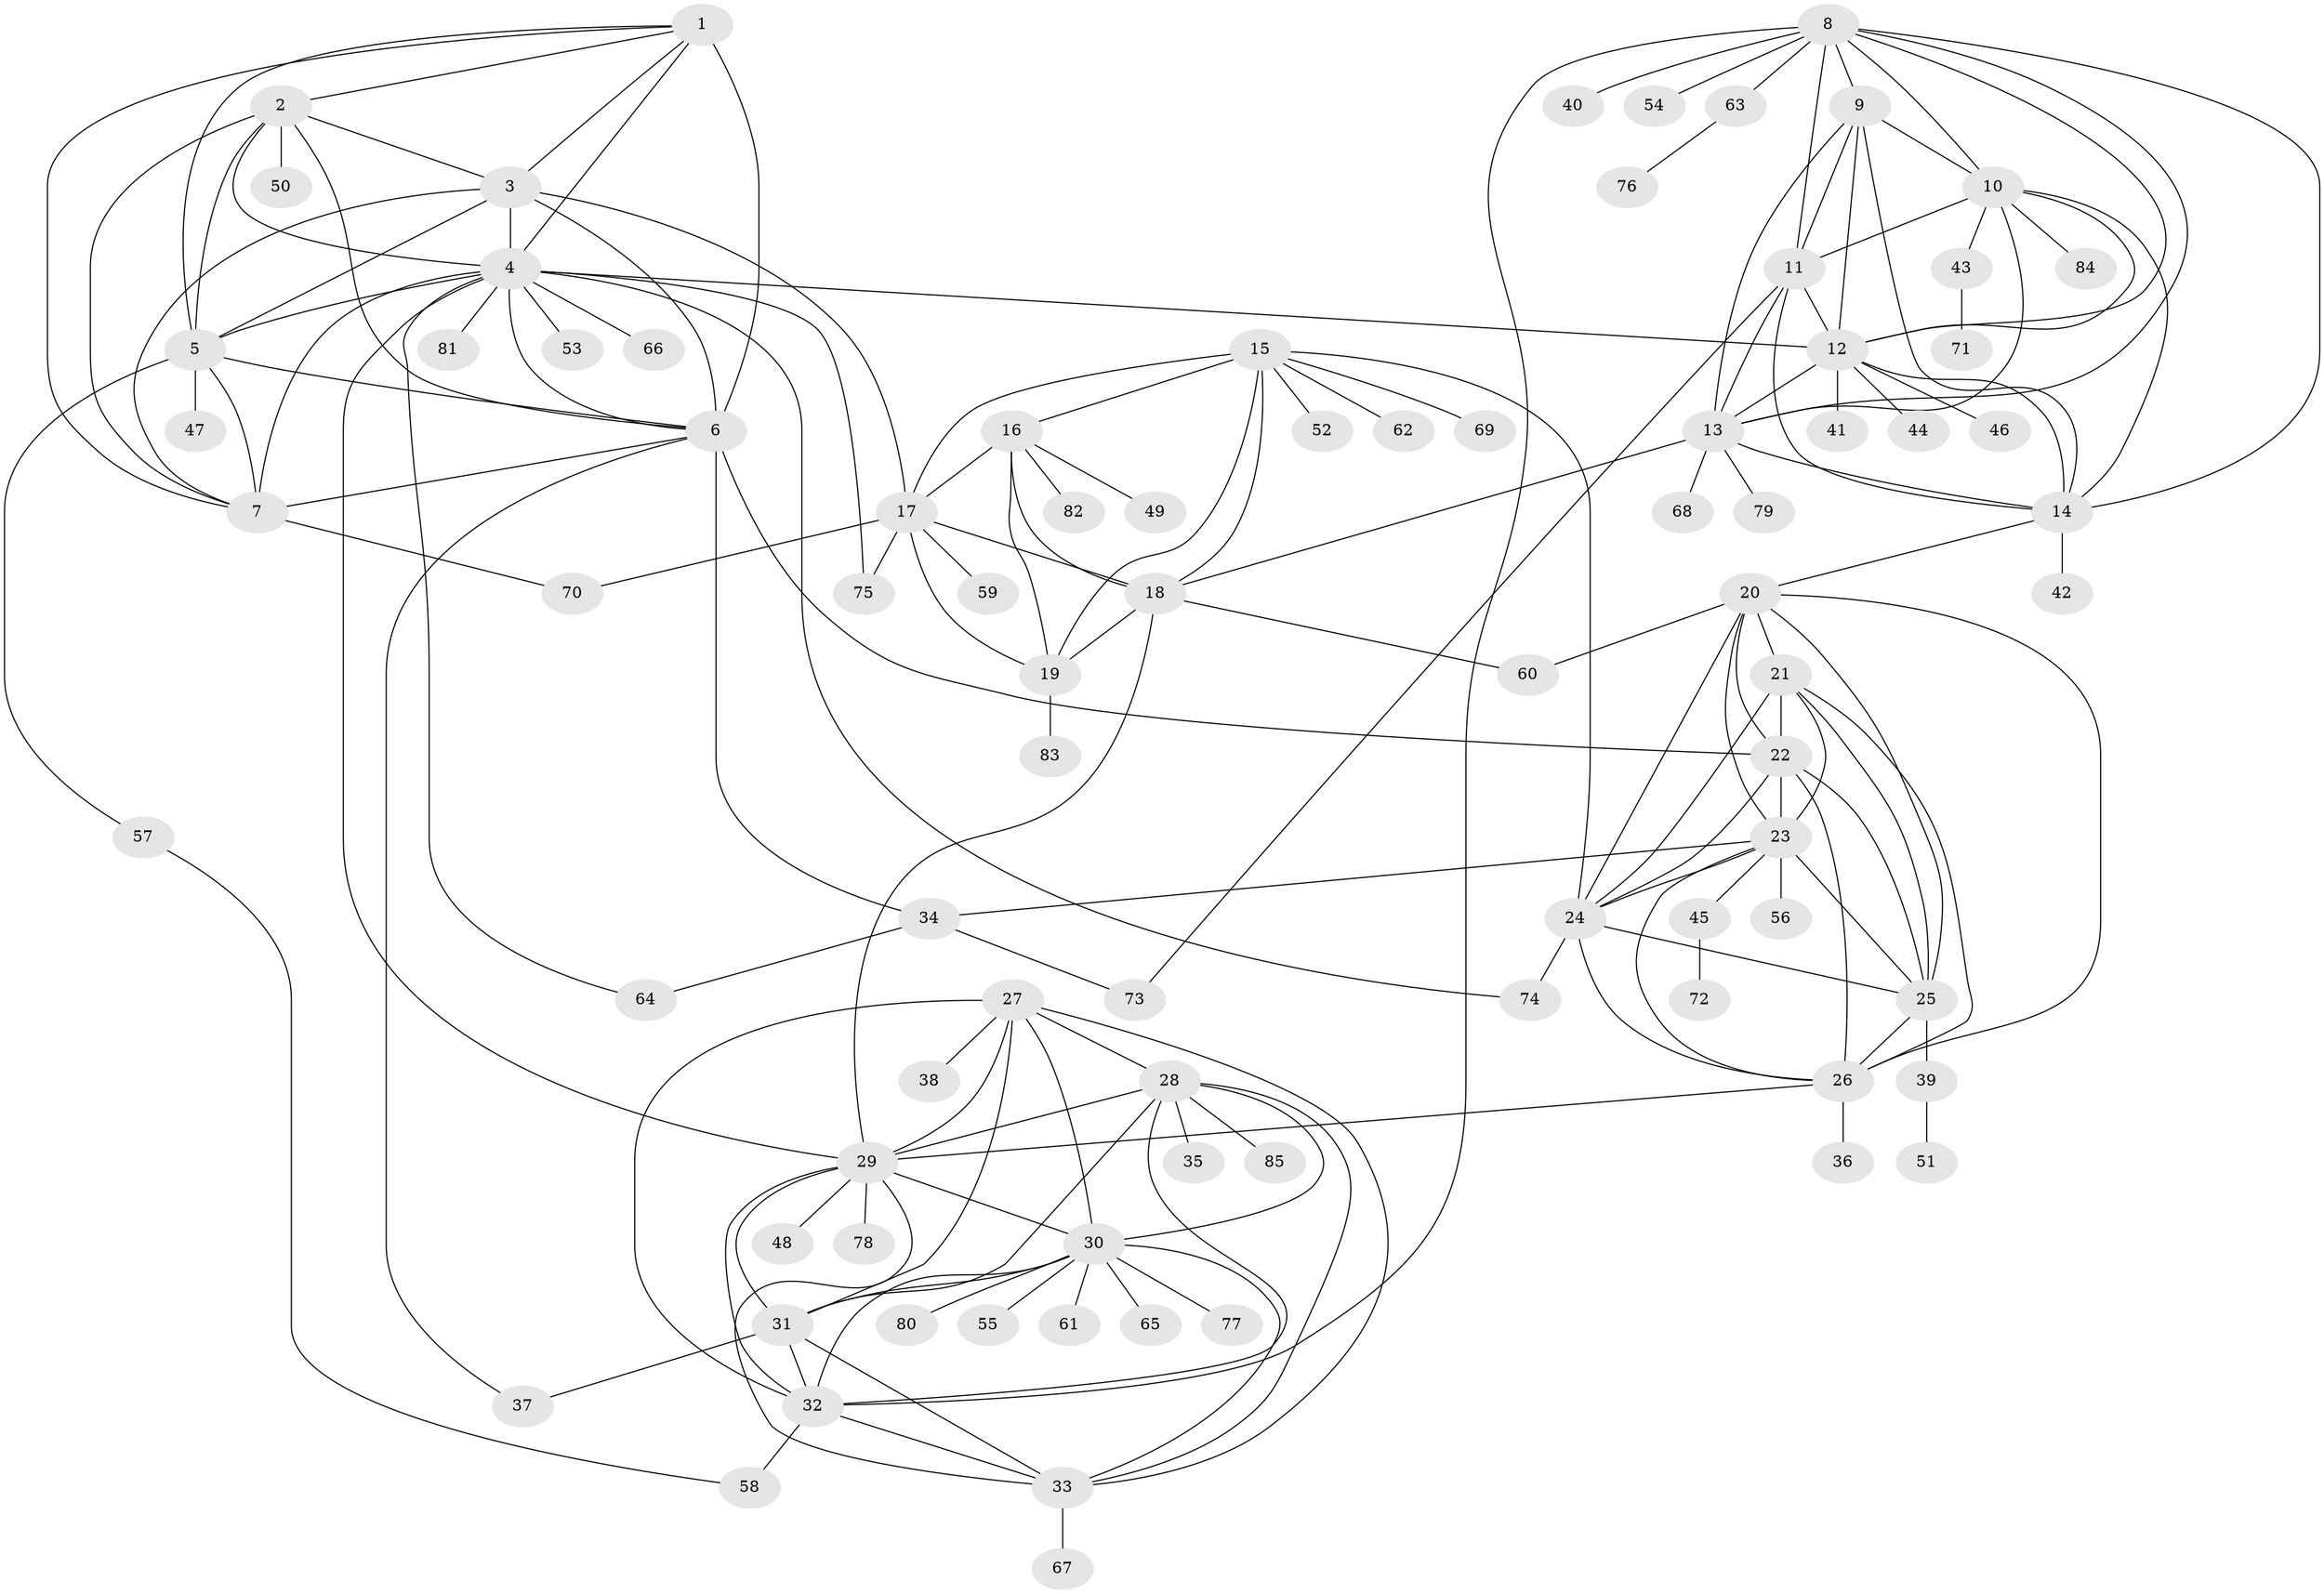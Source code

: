 // original degree distribution, {11: 0.03546099290780142, 9: 0.09219858156028368, 8: 0.04964539007092199, 15: 0.0070921985815602835, 7: 0.014184397163120567, 10: 0.014184397163120567, 6: 0.014184397163120567, 13: 0.0070921985815602835, 12: 0.014184397163120567, 5: 0.0070921985815602835, 2: 0.15602836879432624, 1: 0.5673758865248227, 3: 0.02127659574468085}
// Generated by graph-tools (version 1.1) at 2025/52/03/04/25 22:52:09]
// undirected, 85 vertices, 165 edges
graph export_dot {
  node [color=gray90,style=filled];
  1;
  2;
  3;
  4;
  5;
  6;
  7;
  8;
  9;
  10;
  11;
  12;
  13;
  14;
  15;
  16;
  17;
  18;
  19;
  20;
  21;
  22;
  23;
  24;
  25;
  26;
  27;
  28;
  29;
  30;
  31;
  32;
  33;
  34;
  35;
  36;
  37;
  38;
  39;
  40;
  41;
  42;
  43;
  44;
  45;
  46;
  47;
  48;
  49;
  50;
  51;
  52;
  53;
  54;
  55;
  56;
  57;
  58;
  59;
  60;
  61;
  62;
  63;
  64;
  65;
  66;
  67;
  68;
  69;
  70;
  71;
  72;
  73;
  74;
  75;
  76;
  77;
  78;
  79;
  80;
  81;
  82;
  83;
  84;
  85;
  1 -- 2 [weight=1.0];
  1 -- 3 [weight=1.0];
  1 -- 4 [weight=1.0];
  1 -- 5 [weight=1.0];
  1 -- 6 [weight=5.0];
  1 -- 7 [weight=1.0];
  2 -- 3 [weight=1.0];
  2 -- 4 [weight=1.0];
  2 -- 5 [weight=1.0];
  2 -- 6 [weight=1.0];
  2 -- 7 [weight=1.0];
  2 -- 50 [weight=2.0];
  3 -- 4 [weight=1.0];
  3 -- 5 [weight=1.0];
  3 -- 6 [weight=1.0];
  3 -- 7 [weight=1.0];
  3 -- 17 [weight=1.0];
  4 -- 5 [weight=1.0];
  4 -- 6 [weight=1.0];
  4 -- 7 [weight=1.0];
  4 -- 12 [weight=1.0];
  4 -- 29 [weight=1.0];
  4 -- 53 [weight=1.0];
  4 -- 64 [weight=1.0];
  4 -- 66 [weight=1.0];
  4 -- 74 [weight=1.0];
  4 -- 75 [weight=1.0];
  4 -- 81 [weight=1.0];
  5 -- 6 [weight=1.0];
  5 -- 7 [weight=1.0];
  5 -- 47 [weight=1.0];
  5 -- 57 [weight=1.0];
  6 -- 7 [weight=1.0];
  6 -- 22 [weight=2.0];
  6 -- 34 [weight=2.0];
  6 -- 37 [weight=1.0];
  7 -- 70 [weight=1.0];
  8 -- 9 [weight=1.0];
  8 -- 10 [weight=1.0];
  8 -- 11 [weight=1.0];
  8 -- 12 [weight=1.0];
  8 -- 13 [weight=1.0];
  8 -- 14 [weight=1.0];
  8 -- 32 [weight=1.0];
  8 -- 40 [weight=1.0];
  8 -- 54 [weight=1.0];
  8 -- 63 [weight=1.0];
  9 -- 10 [weight=1.0];
  9 -- 11 [weight=3.0];
  9 -- 12 [weight=1.0];
  9 -- 13 [weight=1.0];
  9 -- 14 [weight=1.0];
  10 -- 11 [weight=1.0];
  10 -- 12 [weight=1.0];
  10 -- 13 [weight=1.0];
  10 -- 14 [weight=1.0];
  10 -- 43 [weight=1.0];
  10 -- 84 [weight=1.0];
  11 -- 12 [weight=1.0];
  11 -- 13 [weight=1.0];
  11 -- 14 [weight=1.0];
  11 -- 73 [weight=1.0];
  12 -- 13 [weight=1.0];
  12 -- 14 [weight=1.0];
  12 -- 41 [weight=1.0];
  12 -- 44 [weight=1.0];
  12 -- 46 [weight=1.0];
  13 -- 14 [weight=1.0];
  13 -- 18 [weight=1.0];
  13 -- 68 [weight=1.0];
  13 -- 79 [weight=1.0];
  14 -- 20 [weight=1.0];
  14 -- 42 [weight=1.0];
  15 -- 16 [weight=1.0];
  15 -- 17 [weight=1.0];
  15 -- 18 [weight=3.0];
  15 -- 19 [weight=1.0];
  15 -- 24 [weight=1.0];
  15 -- 52 [weight=1.0];
  15 -- 62 [weight=1.0];
  15 -- 69 [weight=1.0];
  16 -- 17 [weight=1.0];
  16 -- 18 [weight=3.0];
  16 -- 19 [weight=1.0];
  16 -- 49 [weight=1.0];
  16 -- 82 [weight=1.0];
  17 -- 18 [weight=3.0];
  17 -- 19 [weight=1.0];
  17 -- 59 [weight=1.0];
  17 -- 70 [weight=1.0];
  17 -- 75 [weight=1.0];
  18 -- 19 [weight=3.0];
  18 -- 29 [weight=1.0];
  18 -- 60 [weight=1.0];
  19 -- 83 [weight=1.0];
  20 -- 21 [weight=1.0];
  20 -- 22 [weight=1.0];
  20 -- 23 [weight=1.0];
  20 -- 24 [weight=1.0];
  20 -- 25 [weight=1.0];
  20 -- 26 [weight=1.0];
  20 -- 60 [weight=1.0];
  21 -- 22 [weight=5.0];
  21 -- 23 [weight=1.0];
  21 -- 24 [weight=1.0];
  21 -- 25 [weight=1.0];
  21 -- 26 [weight=1.0];
  22 -- 23 [weight=1.0];
  22 -- 24 [weight=1.0];
  22 -- 25 [weight=1.0];
  22 -- 26 [weight=1.0];
  23 -- 24 [weight=1.0];
  23 -- 25 [weight=1.0];
  23 -- 26 [weight=1.0];
  23 -- 34 [weight=1.0];
  23 -- 45 [weight=1.0];
  23 -- 56 [weight=1.0];
  24 -- 25 [weight=1.0];
  24 -- 26 [weight=1.0];
  24 -- 74 [weight=1.0];
  25 -- 26 [weight=1.0];
  25 -- 39 [weight=1.0];
  26 -- 29 [weight=1.0];
  26 -- 36 [weight=1.0];
  27 -- 28 [weight=1.0];
  27 -- 29 [weight=1.0];
  27 -- 30 [weight=1.0];
  27 -- 31 [weight=1.0];
  27 -- 32 [weight=1.0];
  27 -- 33 [weight=1.0];
  27 -- 38 [weight=2.0];
  28 -- 29 [weight=1.0];
  28 -- 30 [weight=1.0];
  28 -- 31 [weight=1.0];
  28 -- 32 [weight=1.0];
  28 -- 33 [weight=1.0];
  28 -- 35 [weight=1.0];
  28 -- 85 [weight=1.0];
  29 -- 30 [weight=1.0];
  29 -- 31 [weight=1.0];
  29 -- 32 [weight=1.0];
  29 -- 33 [weight=1.0];
  29 -- 48 [weight=1.0];
  29 -- 78 [weight=1.0];
  30 -- 31 [weight=1.0];
  30 -- 32 [weight=1.0];
  30 -- 33 [weight=1.0];
  30 -- 55 [weight=1.0];
  30 -- 61 [weight=1.0];
  30 -- 65 [weight=1.0];
  30 -- 77 [weight=1.0];
  30 -- 80 [weight=1.0];
  31 -- 32 [weight=1.0];
  31 -- 33 [weight=1.0];
  31 -- 37 [weight=1.0];
  32 -- 33 [weight=1.0];
  32 -- 58 [weight=1.0];
  33 -- 67 [weight=1.0];
  34 -- 64 [weight=1.0];
  34 -- 73 [weight=1.0];
  39 -- 51 [weight=1.0];
  43 -- 71 [weight=1.0];
  45 -- 72 [weight=1.0];
  57 -- 58 [weight=1.0];
  63 -- 76 [weight=1.0];
}
